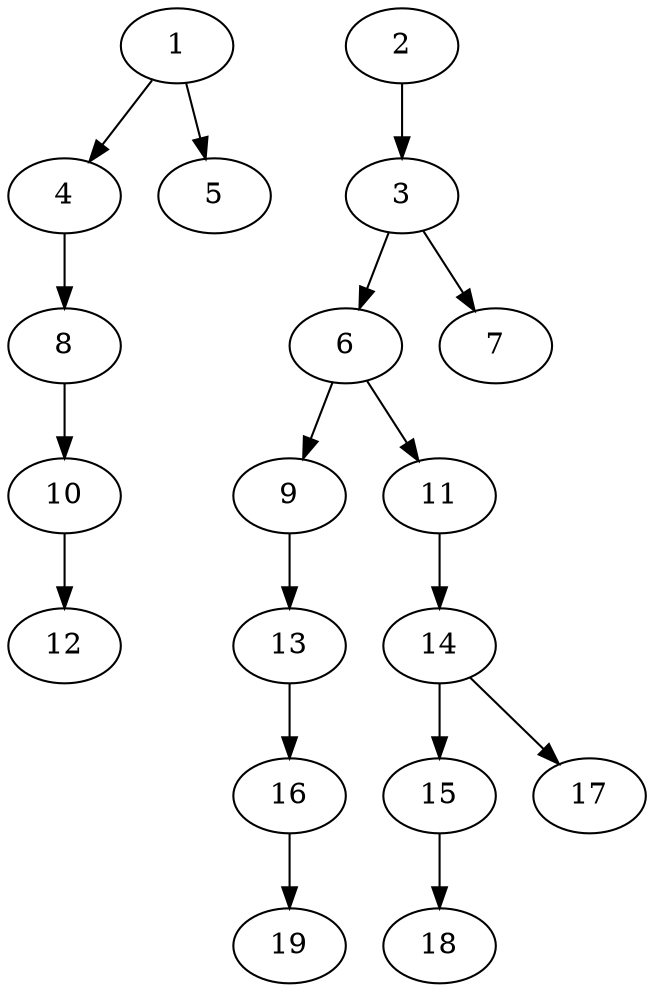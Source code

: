 // DAG (tier=1-easy, mode=compute, n=19, ccr=0.258, fat=0.425, density=0.263, regular=0.762, jump=0.054, mindata=262144, maxdata=2097152)
// DAG automatically generated by daggen at Sun Aug 24 16:33:32 2025
// /home/ermia/Project/Environments/daggen/bin/daggen --dot --ccr 0.258 --fat 0.425 --regular 0.762 --density 0.263 --jump 0.054 --mindata 262144 --maxdata 2097152 -n 19 
digraph G {
  1 [size="85369991200768000", alpha="0.06", expect_size="42684995600384000"]
  1 -> 4 [size ="1551053619200"]
  1 -> 5 [size ="1551053619200"]
  2 [size="13424580448737350", alpha="0.05", expect_size="6712290224368675"]
  2 -> 3 [size ="29459751108608"]
  3 [size="12081560961739710", alpha="0.10", expect_size="6040780480869855"]
  3 -> 6 [size ="7730941132800"]
  3 -> 7 [size ="7730941132800"]
  4 [size="1229343267446824", alpha="0.18", expect_size="614671633723412"]
  4 -> 8 [size ="1430836477952"]
  5 [size="274929312333824000", alpha="0.14", expect_size="137464656166912000"]
  6 [size="2990764122892664832", alpha="0.11", expect_size="1495382061446332416"]
  6 -> 9 [size ="16606499438592"]
  6 -> 11 [size ="16606499438592"]
  7 [size="127981936038248", alpha="0.01", expect_size="63990968019124"]
  8 [size="294702742232004", alpha="0.01", expect_size="147351371116002"]
  8 -> 10 [size ="31117340049408"]
  9 [size="4627002081143789", alpha="0.04", expect_size="2313501040571894"]
  9 -> 13 [size ="5654265724928"]
  10 [size="2758320079876084", alpha="0.13", expect_size="1379160039938042"]
  10 -> 12 [size ="4819792166912"]
  11 [size="540161879404608", alpha="0.15", expect_size="270080939702304"]
  11 -> 14 [size ="18077651566592"]
  12 [size="449898213121044", alpha="0.17", expect_size="224949106560522"]
  13 [size="454799188320845824", alpha="0.18", expect_size="227399594160422912"]
  13 -> 16 [size ="4731183300608"]
  14 [size="23570780520448000", alpha="0.07", expect_size="11785390260224000"]
  14 -> 15 [size ="657666867200"]
  14 -> 17 [size ="657666867200"]
  15 [size="8234184649895575552", alpha="0.18", expect_size="4117092324947787776"]
  15 -> 18 [size ="32621484572672"]
  16 [size="1962130233895808", alpha="0.05", expect_size="981065116947904"]
  16 -> 19 [size ="31963146616832"]
  17 [size="2460600434211596", alpha="0.09", expect_size="1230300217105798"]
  18 [size="880496058348601344", alpha="0.01", expect_size="440248029174300672"]
  19 [size="616173393238032384", alpha="0.20", expect_size="308086696619016192"]
}